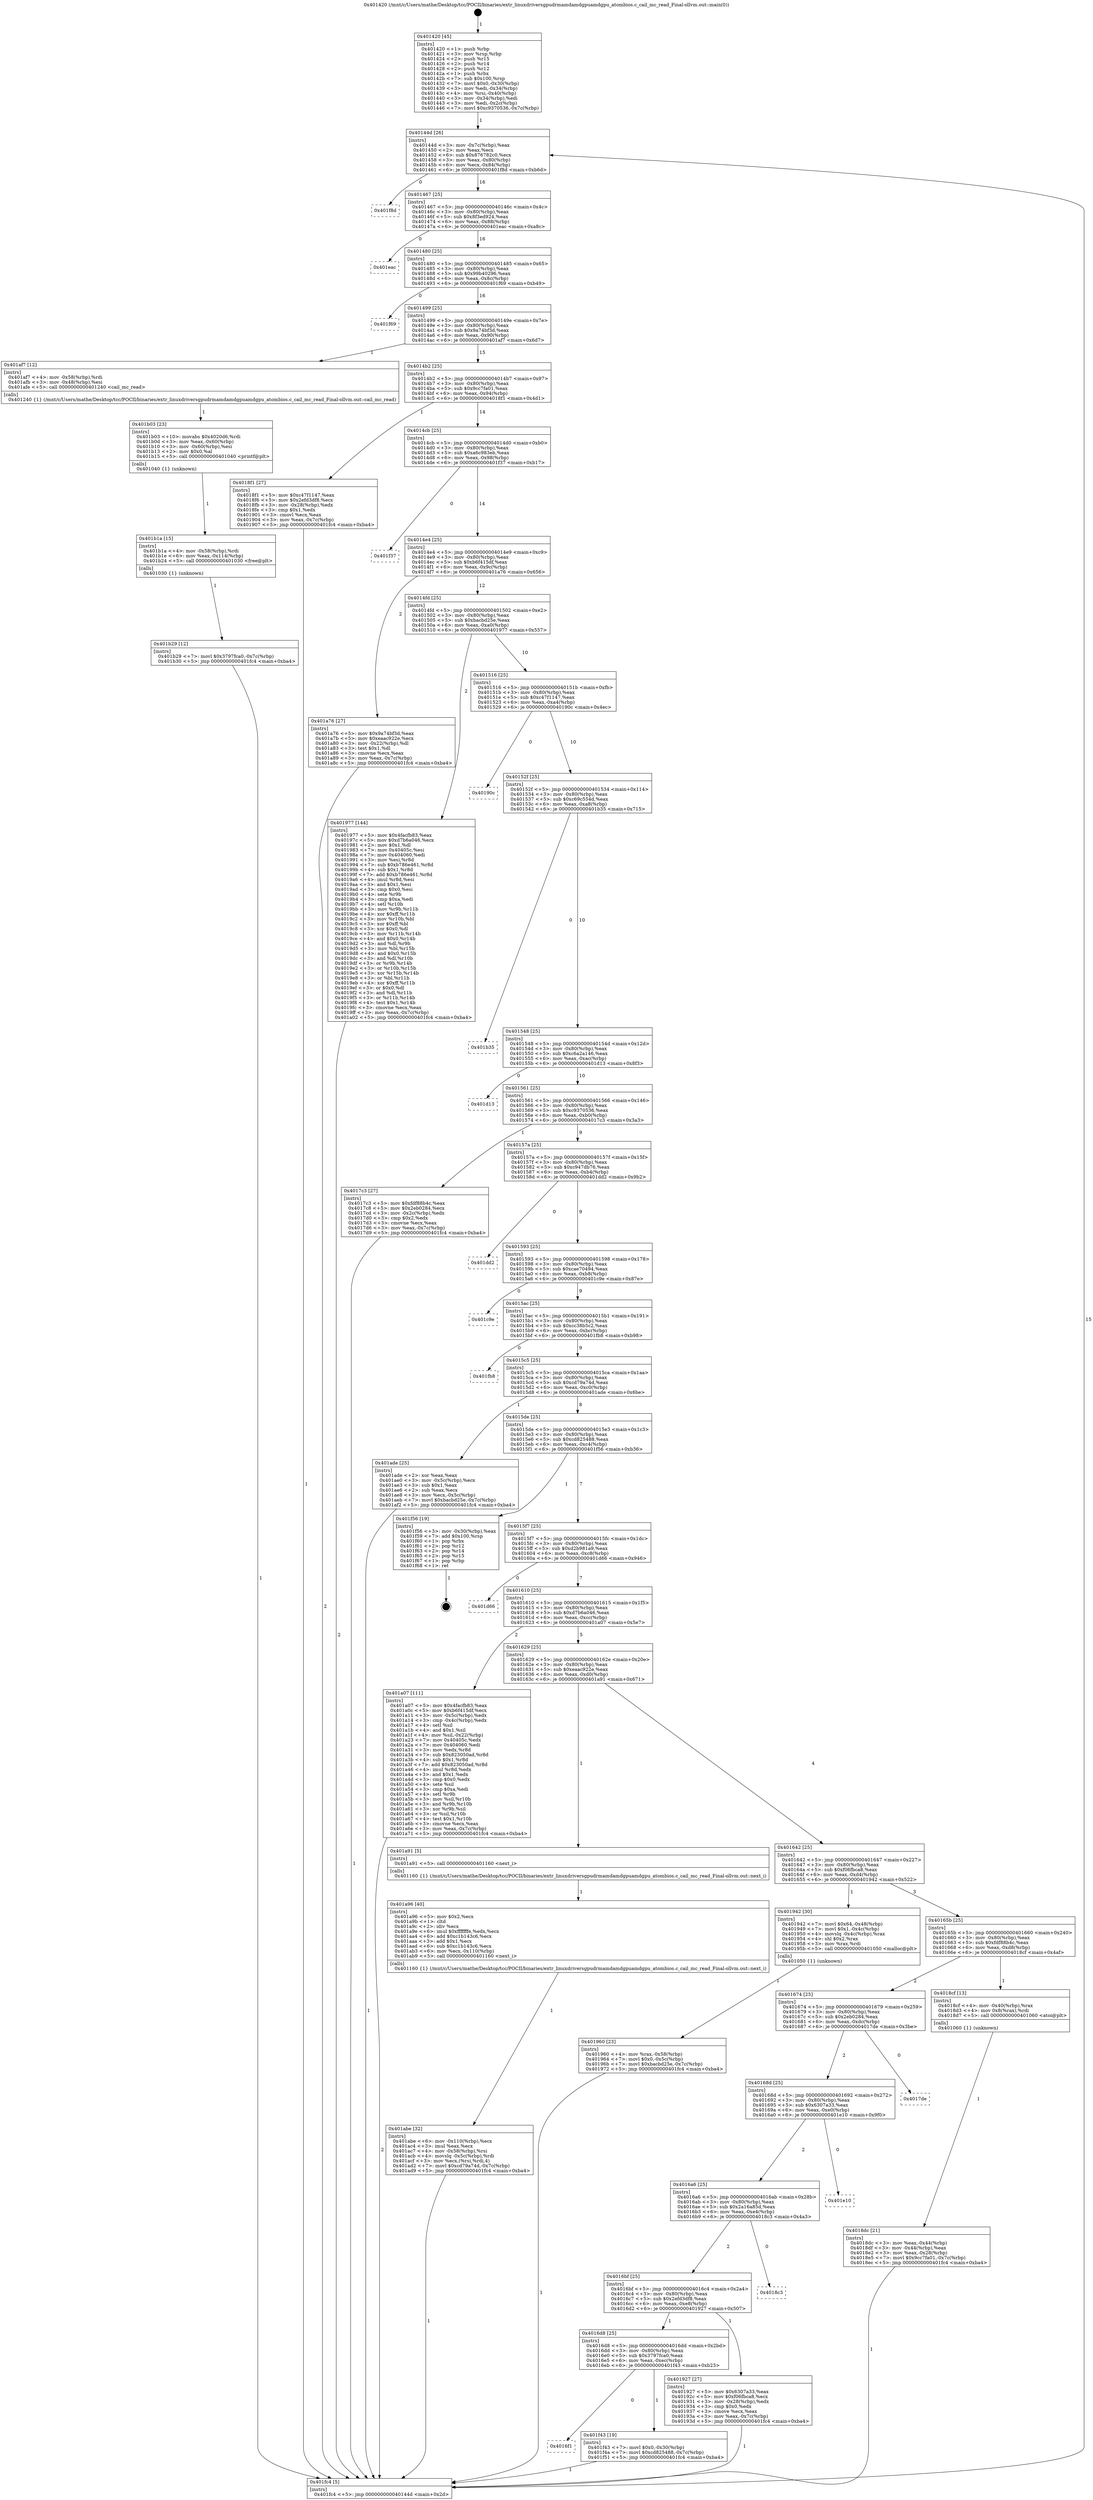 digraph "0x401420" {
  label = "0x401420 (/mnt/c/Users/mathe/Desktop/tcc/POCII/binaries/extr_linuxdriversgpudrmamdamdgpuamdgpu_atombios.c_cail_mc_read_Final-ollvm.out::main(0))"
  labelloc = "t"
  node[shape=record]

  Entry [label="",width=0.3,height=0.3,shape=circle,fillcolor=black,style=filled]
  "0x40144d" [label="{
     0x40144d [26]\l
     | [instrs]\l
     &nbsp;&nbsp;0x40144d \<+3\>: mov -0x7c(%rbp),%eax\l
     &nbsp;&nbsp;0x401450 \<+2\>: mov %eax,%ecx\l
     &nbsp;&nbsp;0x401452 \<+6\>: sub $0x876782c0,%ecx\l
     &nbsp;&nbsp;0x401458 \<+3\>: mov %eax,-0x80(%rbp)\l
     &nbsp;&nbsp;0x40145b \<+6\>: mov %ecx,-0x84(%rbp)\l
     &nbsp;&nbsp;0x401461 \<+6\>: je 0000000000401f8d \<main+0xb6d\>\l
  }"]
  "0x401f8d" [label="{
     0x401f8d\l
  }", style=dashed]
  "0x401467" [label="{
     0x401467 [25]\l
     | [instrs]\l
     &nbsp;&nbsp;0x401467 \<+5\>: jmp 000000000040146c \<main+0x4c\>\l
     &nbsp;&nbsp;0x40146c \<+3\>: mov -0x80(%rbp),%eax\l
     &nbsp;&nbsp;0x40146f \<+5\>: sub $0x8f3ed924,%eax\l
     &nbsp;&nbsp;0x401474 \<+6\>: mov %eax,-0x88(%rbp)\l
     &nbsp;&nbsp;0x40147a \<+6\>: je 0000000000401eac \<main+0xa8c\>\l
  }"]
  Exit [label="",width=0.3,height=0.3,shape=circle,fillcolor=black,style=filled,peripheries=2]
  "0x401eac" [label="{
     0x401eac\l
  }", style=dashed]
  "0x401480" [label="{
     0x401480 [25]\l
     | [instrs]\l
     &nbsp;&nbsp;0x401480 \<+5\>: jmp 0000000000401485 \<main+0x65\>\l
     &nbsp;&nbsp;0x401485 \<+3\>: mov -0x80(%rbp),%eax\l
     &nbsp;&nbsp;0x401488 \<+5\>: sub $0x99b40296,%eax\l
     &nbsp;&nbsp;0x40148d \<+6\>: mov %eax,-0x8c(%rbp)\l
     &nbsp;&nbsp;0x401493 \<+6\>: je 0000000000401f69 \<main+0xb49\>\l
  }"]
  "0x4016f1" [label="{
     0x4016f1\l
  }", style=dashed]
  "0x401f69" [label="{
     0x401f69\l
  }", style=dashed]
  "0x401499" [label="{
     0x401499 [25]\l
     | [instrs]\l
     &nbsp;&nbsp;0x401499 \<+5\>: jmp 000000000040149e \<main+0x7e\>\l
     &nbsp;&nbsp;0x40149e \<+3\>: mov -0x80(%rbp),%eax\l
     &nbsp;&nbsp;0x4014a1 \<+5\>: sub $0x9a74bf3d,%eax\l
     &nbsp;&nbsp;0x4014a6 \<+6\>: mov %eax,-0x90(%rbp)\l
     &nbsp;&nbsp;0x4014ac \<+6\>: je 0000000000401af7 \<main+0x6d7\>\l
  }"]
  "0x401f43" [label="{
     0x401f43 [19]\l
     | [instrs]\l
     &nbsp;&nbsp;0x401f43 \<+7\>: movl $0x0,-0x30(%rbp)\l
     &nbsp;&nbsp;0x401f4a \<+7\>: movl $0xcd825488,-0x7c(%rbp)\l
     &nbsp;&nbsp;0x401f51 \<+5\>: jmp 0000000000401fc4 \<main+0xba4\>\l
  }"]
  "0x401af7" [label="{
     0x401af7 [12]\l
     | [instrs]\l
     &nbsp;&nbsp;0x401af7 \<+4\>: mov -0x58(%rbp),%rdi\l
     &nbsp;&nbsp;0x401afb \<+3\>: mov -0x48(%rbp),%esi\l
     &nbsp;&nbsp;0x401afe \<+5\>: call 0000000000401240 \<cail_mc_read\>\l
     | [calls]\l
     &nbsp;&nbsp;0x401240 \{1\} (/mnt/c/Users/mathe/Desktop/tcc/POCII/binaries/extr_linuxdriversgpudrmamdamdgpuamdgpu_atombios.c_cail_mc_read_Final-ollvm.out::cail_mc_read)\l
  }"]
  "0x4014b2" [label="{
     0x4014b2 [25]\l
     | [instrs]\l
     &nbsp;&nbsp;0x4014b2 \<+5\>: jmp 00000000004014b7 \<main+0x97\>\l
     &nbsp;&nbsp;0x4014b7 \<+3\>: mov -0x80(%rbp),%eax\l
     &nbsp;&nbsp;0x4014ba \<+5\>: sub $0x9cc7fa01,%eax\l
     &nbsp;&nbsp;0x4014bf \<+6\>: mov %eax,-0x94(%rbp)\l
     &nbsp;&nbsp;0x4014c5 \<+6\>: je 00000000004018f1 \<main+0x4d1\>\l
  }"]
  "0x401b29" [label="{
     0x401b29 [12]\l
     | [instrs]\l
     &nbsp;&nbsp;0x401b29 \<+7\>: movl $0x3797fca0,-0x7c(%rbp)\l
     &nbsp;&nbsp;0x401b30 \<+5\>: jmp 0000000000401fc4 \<main+0xba4\>\l
  }"]
  "0x4018f1" [label="{
     0x4018f1 [27]\l
     | [instrs]\l
     &nbsp;&nbsp;0x4018f1 \<+5\>: mov $0xc47f1147,%eax\l
     &nbsp;&nbsp;0x4018f6 \<+5\>: mov $0x2efd3df8,%ecx\l
     &nbsp;&nbsp;0x4018fb \<+3\>: mov -0x28(%rbp),%edx\l
     &nbsp;&nbsp;0x4018fe \<+3\>: cmp $0x1,%edx\l
     &nbsp;&nbsp;0x401901 \<+3\>: cmovl %ecx,%eax\l
     &nbsp;&nbsp;0x401904 \<+3\>: mov %eax,-0x7c(%rbp)\l
     &nbsp;&nbsp;0x401907 \<+5\>: jmp 0000000000401fc4 \<main+0xba4\>\l
  }"]
  "0x4014cb" [label="{
     0x4014cb [25]\l
     | [instrs]\l
     &nbsp;&nbsp;0x4014cb \<+5\>: jmp 00000000004014d0 \<main+0xb0\>\l
     &nbsp;&nbsp;0x4014d0 \<+3\>: mov -0x80(%rbp),%eax\l
     &nbsp;&nbsp;0x4014d3 \<+5\>: sub $0xa6c983eb,%eax\l
     &nbsp;&nbsp;0x4014d8 \<+6\>: mov %eax,-0x98(%rbp)\l
     &nbsp;&nbsp;0x4014de \<+6\>: je 0000000000401f37 \<main+0xb17\>\l
  }"]
  "0x401b1a" [label="{
     0x401b1a [15]\l
     | [instrs]\l
     &nbsp;&nbsp;0x401b1a \<+4\>: mov -0x58(%rbp),%rdi\l
     &nbsp;&nbsp;0x401b1e \<+6\>: mov %eax,-0x114(%rbp)\l
     &nbsp;&nbsp;0x401b24 \<+5\>: call 0000000000401030 \<free@plt\>\l
     | [calls]\l
     &nbsp;&nbsp;0x401030 \{1\} (unknown)\l
  }"]
  "0x401f37" [label="{
     0x401f37\l
  }", style=dashed]
  "0x4014e4" [label="{
     0x4014e4 [25]\l
     | [instrs]\l
     &nbsp;&nbsp;0x4014e4 \<+5\>: jmp 00000000004014e9 \<main+0xc9\>\l
     &nbsp;&nbsp;0x4014e9 \<+3\>: mov -0x80(%rbp),%eax\l
     &nbsp;&nbsp;0x4014ec \<+5\>: sub $0xb6f415df,%eax\l
     &nbsp;&nbsp;0x4014f1 \<+6\>: mov %eax,-0x9c(%rbp)\l
     &nbsp;&nbsp;0x4014f7 \<+6\>: je 0000000000401a76 \<main+0x656\>\l
  }"]
  "0x401b03" [label="{
     0x401b03 [23]\l
     | [instrs]\l
     &nbsp;&nbsp;0x401b03 \<+10\>: movabs $0x4020d6,%rdi\l
     &nbsp;&nbsp;0x401b0d \<+3\>: mov %eax,-0x60(%rbp)\l
     &nbsp;&nbsp;0x401b10 \<+3\>: mov -0x60(%rbp),%esi\l
     &nbsp;&nbsp;0x401b13 \<+2\>: mov $0x0,%al\l
     &nbsp;&nbsp;0x401b15 \<+5\>: call 0000000000401040 \<printf@plt\>\l
     | [calls]\l
     &nbsp;&nbsp;0x401040 \{1\} (unknown)\l
  }"]
  "0x401a76" [label="{
     0x401a76 [27]\l
     | [instrs]\l
     &nbsp;&nbsp;0x401a76 \<+5\>: mov $0x9a74bf3d,%eax\l
     &nbsp;&nbsp;0x401a7b \<+5\>: mov $0xeaac922e,%ecx\l
     &nbsp;&nbsp;0x401a80 \<+3\>: mov -0x22(%rbp),%dl\l
     &nbsp;&nbsp;0x401a83 \<+3\>: test $0x1,%dl\l
     &nbsp;&nbsp;0x401a86 \<+3\>: cmovne %ecx,%eax\l
     &nbsp;&nbsp;0x401a89 \<+3\>: mov %eax,-0x7c(%rbp)\l
     &nbsp;&nbsp;0x401a8c \<+5\>: jmp 0000000000401fc4 \<main+0xba4\>\l
  }"]
  "0x4014fd" [label="{
     0x4014fd [25]\l
     | [instrs]\l
     &nbsp;&nbsp;0x4014fd \<+5\>: jmp 0000000000401502 \<main+0xe2\>\l
     &nbsp;&nbsp;0x401502 \<+3\>: mov -0x80(%rbp),%eax\l
     &nbsp;&nbsp;0x401505 \<+5\>: sub $0xbacbd25e,%eax\l
     &nbsp;&nbsp;0x40150a \<+6\>: mov %eax,-0xa0(%rbp)\l
     &nbsp;&nbsp;0x401510 \<+6\>: je 0000000000401977 \<main+0x557\>\l
  }"]
  "0x401abe" [label="{
     0x401abe [32]\l
     | [instrs]\l
     &nbsp;&nbsp;0x401abe \<+6\>: mov -0x110(%rbp),%ecx\l
     &nbsp;&nbsp;0x401ac4 \<+3\>: imul %eax,%ecx\l
     &nbsp;&nbsp;0x401ac7 \<+4\>: mov -0x58(%rbp),%rsi\l
     &nbsp;&nbsp;0x401acb \<+4\>: movslq -0x5c(%rbp),%rdi\l
     &nbsp;&nbsp;0x401acf \<+3\>: mov %ecx,(%rsi,%rdi,4)\l
     &nbsp;&nbsp;0x401ad2 \<+7\>: movl $0xcd79a74d,-0x7c(%rbp)\l
     &nbsp;&nbsp;0x401ad9 \<+5\>: jmp 0000000000401fc4 \<main+0xba4\>\l
  }"]
  "0x401977" [label="{
     0x401977 [144]\l
     | [instrs]\l
     &nbsp;&nbsp;0x401977 \<+5\>: mov $0x4facfb83,%eax\l
     &nbsp;&nbsp;0x40197c \<+5\>: mov $0xd7b6a046,%ecx\l
     &nbsp;&nbsp;0x401981 \<+2\>: mov $0x1,%dl\l
     &nbsp;&nbsp;0x401983 \<+7\>: mov 0x40405c,%esi\l
     &nbsp;&nbsp;0x40198a \<+7\>: mov 0x404060,%edi\l
     &nbsp;&nbsp;0x401991 \<+3\>: mov %esi,%r8d\l
     &nbsp;&nbsp;0x401994 \<+7\>: sub $0xb786e461,%r8d\l
     &nbsp;&nbsp;0x40199b \<+4\>: sub $0x1,%r8d\l
     &nbsp;&nbsp;0x40199f \<+7\>: add $0xb786e461,%r8d\l
     &nbsp;&nbsp;0x4019a6 \<+4\>: imul %r8d,%esi\l
     &nbsp;&nbsp;0x4019aa \<+3\>: and $0x1,%esi\l
     &nbsp;&nbsp;0x4019ad \<+3\>: cmp $0x0,%esi\l
     &nbsp;&nbsp;0x4019b0 \<+4\>: sete %r9b\l
     &nbsp;&nbsp;0x4019b4 \<+3\>: cmp $0xa,%edi\l
     &nbsp;&nbsp;0x4019b7 \<+4\>: setl %r10b\l
     &nbsp;&nbsp;0x4019bb \<+3\>: mov %r9b,%r11b\l
     &nbsp;&nbsp;0x4019be \<+4\>: xor $0xff,%r11b\l
     &nbsp;&nbsp;0x4019c2 \<+3\>: mov %r10b,%bl\l
     &nbsp;&nbsp;0x4019c5 \<+3\>: xor $0xff,%bl\l
     &nbsp;&nbsp;0x4019c8 \<+3\>: xor $0x0,%dl\l
     &nbsp;&nbsp;0x4019cb \<+3\>: mov %r11b,%r14b\l
     &nbsp;&nbsp;0x4019ce \<+4\>: and $0x0,%r14b\l
     &nbsp;&nbsp;0x4019d2 \<+3\>: and %dl,%r9b\l
     &nbsp;&nbsp;0x4019d5 \<+3\>: mov %bl,%r15b\l
     &nbsp;&nbsp;0x4019d8 \<+4\>: and $0x0,%r15b\l
     &nbsp;&nbsp;0x4019dc \<+3\>: and %dl,%r10b\l
     &nbsp;&nbsp;0x4019df \<+3\>: or %r9b,%r14b\l
     &nbsp;&nbsp;0x4019e2 \<+3\>: or %r10b,%r15b\l
     &nbsp;&nbsp;0x4019e5 \<+3\>: xor %r15b,%r14b\l
     &nbsp;&nbsp;0x4019e8 \<+3\>: or %bl,%r11b\l
     &nbsp;&nbsp;0x4019eb \<+4\>: xor $0xff,%r11b\l
     &nbsp;&nbsp;0x4019ef \<+3\>: or $0x0,%dl\l
     &nbsp;&nbsp;0x4019f2 \<+3\>: and %dl,%r11b\l
     &nbsp;&nbsp;0x4019f5 \<+3\>: or %r11b,%r14b\l
     &nbsp;&nbsp;0x4019f8 \<+4\>: test $0x1,%r14b\l
     &nbsp;&nbsp;0x4019fc \<+3\>: cmovne %ecx,%eax\l
     &nbsp;&nbsp;0x4019ff \<+3\>: mov %eax,-0x7c(%rbp)\l
     &nbsp;&nbsp;0x401a02 \<+5\>: jmp 0000000000401fc4 \<main+0xba4\>\l
  }"]
  "0x401516" [label="{
     0x401516 [25]\l
     | [instrs]\l
     &nbsp;&nbsp;0x401516 \<+5\>: jmp 000000000040151b \<main+0xfb\>\l
     &nbsp;&nbsp;0x40151b \<+3\>: mov -0x80(%rbp),%eax\l
     &nbsp;&nbsp;0x40151e \<+5\>: sub $0xc47f1147,%eax\l
     &nbsp;&nbsp;0x401523 \<+6\>: mov %eax,-0xa4(%rbp)\l
     &nbsp;&nbsp;0x401529 \<+6\>: je 000000000040190c \<main+0x4ec\>\l
  }"]
  "0x401a96" [label="{
     0x401a96 [40]\l
     | [instrs]\l
     &nbsp;&nbsp;0x401a96 \<+5\>: mov $0x2,%ecx\l
     &nbsp;&nbsp;0x401a9b \<+1\>: cltd\l
     &nbsp;&nbsp;0x401a9c \<+2\>: idiv %ecx\l
     &nbsp;&nbsp;0x401a9e \<+6\>: imul $0xfffffffe,%edx,%ecx\l
     &nbsp;&nbsp;0x401aa4 \<+6\>: add $0xc1b143c6,%ecx\l
     &nbsp;&nbsp;0x401aaa \<+3\>: add $0x1,%ecx\l
     &nbsp;&nbsp;0x401aad \<+6\>: sub $0xc1b143c6,%ecx\l
     &nbsp;&nbsp;0x401ab3 \<+6\>: mov %ecx,-0x110(%rbp)\l
     &nbsp;&nbsp;0x401ab9 \<+5\>: call 0000000000401160 \<next_i\>\l
     | [calls]\l
     &nbsp;&nbsp;0x401160 \{1\} (/mnt/c/Users/mathe/Desktop/tcc/POCII/binaries/extr_linuxdriversgpudrmamdamdgpuamdgpu_atombios.c_cail_mc_read_Final-ollvm.out::next_i)\l
  }"]
  "0x40190c" [label="{
     0x40190c\l
  }", style=dashed]
  "0x40152f" [label="{
     0x40152f [25]\l
     | [instrs]\l
     &nbsp;&nbsp;0x40152f \<+5\>: jmp 0000000000401534 \<main+0x114\>\l
     &nbsp;&nbsp;0x401534 \<+3\>: mov -0x80(%rbp),%eax\l
     &nbsp;&nbsp;0x401537 \<+5\>: sub $0xc69c554d,%eax\l
     &nbsp;&nbsp;0x40153c \<+6\>: mov %eax,-0xa8(%rbp)\l
     &nbsp;&nbsp;0x401542 \<+6\>: je 0000000000401b35 \<main+0x715\>\l
  }"]
  "0x401960" [label="{
     0x401960 [23]\l
     | [instrs]\l
     &nbsp;&nbsp;0x401960 \<+4\>: mov %rax,-0x58(%rbp)\l
     &nbsp;&nbsp;0x401964 \<+7\>: movl $0x0,-0x5c(%rbp)\l
     &nbsp;&nbsp;0x40196b \<+7\>: movl $0xbacbd25e,-0x7c(%rbp)\l
     &nbsp;&nbsp;0x401972 \<+5\>: jmp 0000000000401fc4 \<main+0xba4\>\l
  }"]
  "0x401b35" [label="{
     0x401b35\l
  }", style=dashed]
  "0x401548" [label="{
     0x401548 [25]\l
     | [instrs]\l
     &nbsp;&nbsp;0x401548 \<+5\>: jmp 000000000040154d \<main+0x12d\>\l
     &nbsp;&nbsp;0x40154d \<+3\>: mov -0x80(%rbp),%eax\l
     &nbsp;&nbsp;0x401550 \<+5\>: sub $0xc6a2a146,%eax\l
     &nbsp;&nbsp;0x401555 \<+6\>: mov %eax,-0xac(%rbp)\l
     &nbsp;&nbsp;0x40155b \<+6\>: je 0000000000401d13 \<main+0x8f3\>\l
  }"]
  "0x4016d8" [label="{
     0x4016d8 [25]\l
     | [instrs]\l
     &nbsp;&nbsp;0x4016d8 \<+5\>: jmp 00000000004016dd \<main+0x2bd\>\l
     &nbsp;&nbsp;0x4016dd \<+3\>: mov -0x80(%rbp),%eax\l
     &nbsp;&nbsp;0x4016e0 \<+5\>: sub $0x3797fca0,%eax\l
     &nbsp;&nbsp;0x4016e5 \<+6\>: mov %eax,-0xec(%rbp)\l
     &nbsp;&nbsp;0x4016eb \<+6\>: je 0000000000401f43 \<main+0xb23\>\l
  }"]
  "0x401d13" [label="{
     0x401d13\l
  }", style=dashed]
  "0x401561" [label="{
     0x401561 [25]\l
     | [instrs]\l
     &nbsp;&nbsp;0x401561 \<+5\>: jmp 0000000000401566 \<main+0x146\>\l
     &nbsp;&nbsp;0x401566 \<+3\>: mov -0x80(%rbp),%eax\l
     &nbsp;&nbsp;0x401569 \<+5\>: sub $0xc9370536,%eax\l
     &nbsp;&nbsp;0x40156e \<+6\>: mov %eax,-0xb0(%rbp)\l
     &nbsp;&nbsp;0x401574 \<+6\>: je 00000000004017c3 \<main+0x3a3\>\l
  }"]
  "0x401927" [label="{
     0x401927 [27]\l
     | [instrs]\l
     &nbsp;&nbsp;0x401927 \<+5\>: mov $0x6307a33,%eax\l
     &nbsp;&nbsp;0x40192c \<+5\>: mov $0xf06fbca8,%ecx\l
     &nbsp;&nbsp;0x401931 \<+3\>: mov -0x28(%rbp),%edx\l
     &nbsp;&nbsp;0x401934 \<+3\>: cmp $0x0,%edx\l
     &nbsp;&nbsp;0x401937 \<+3\>: cmove %ecx,%eax\l
     &nbsp;&nbsp;0x40193a \<+3\>: mov %eax,-0x7c(%rbp)\l
     &nbsp;&nbsp;0x40193d \<+5\>: jmp 0000000000401fc4 \<main+0xba4\>\l
  }"]
  "0x4017c3" [label="{
     0x4017c3 [27]\l
     | [instrs]\l
     &nbsp;&nbsp;0x4017c3 \<+5\>: mov $0xfdf88b4c,%eax\l
     &nbsp;&nbsp;0x4017c8 \<+5\>: mov $0x2eb0284,%ecx\l
     &nbsp;&nbsp;0x4017cd \<+3\>: mov -0x2c(%rbp),%edx\l
     &nbsp;&nbsp;0x4017d0 \<+3\>: cmp $0x2,%edx\l
     &nbsp;&nbsp;0x4017d3 \<+3\>: cmovne %ecx,%eax\l
     &nbsp;&nbsp;0x4017d6 \<+3\>: mov %eax,-0x7c(%rbp)\l
     &nbsp;&nbsp;0x4017d9 \<+5\>: jmp 0000000000401fc4 \<main+0xba4\>\l
  }"]
  "0x40157a" [label="{
     0x40157a [25]\l
     | [instrs]\l
     &nbsp;&nbsp;0x40157a \<+5\>: jmp 000000000040157f \<main+0x15f\>\l
     &nbsp;&nbsp;0x40157f \<+3\>: mov -0x80(%rbp),%eax\l
     &nbsp;&nbsp;0x401582 \<+5\>: sub $0xc947db76,%eax\l
     &nbsp;&nbsp;0x401587 \<+6\>: mov %eax,-0xb4(%rbp)\l
     &nbsp;&nbsp;0x40158d \<+6\>: je 0000000000401dd2 \<main+0x9b2\>\l
  }"]
  "0x401fc4" [label="{
     0x401fc4 [5]\l
     | [instrs]\l
     &nbsp;&nbsp;0x401fc4 \<+5\>: jmp 000000000040144d \<main+0x2d\>\l
  }"]
  "0x401420" [label="{
     0x401420 [45]\l
     | [instrs]\l
     &nbsp;&nbsp;0x401420 \<+1\>: push %rbp\l
     &nbsp;&nbsp;0x401421 \<+3\>: mov %rsp,%rbp\l
     &nbsp;&nbsp;0x401424 \<+2\>: push %r15\l
     &nbsp;&nbsp;0x401426 \<+2\>: push %r14\l
     &nbsp;&nbsp;0x401428 \<+2\>: push %r12\l
     &nbsp;&nbsp;0x40142a \<+1\>: push %rbx\l
     &nbsp;&nbsp;0x40142b \<+7\>: sub $0x100,%rsp\l
     &nbsp;&nbsp;0x401432 \<+7\>: movl $0x0,-0x30(%rbp)\l
     &nbsp;&nbsp;0x401439 \<+3\>: mov %edi,-0x34(%rbp)\l
     &nbsp;&nbsp;0x40143c \<+4\>: mov %rsi,-0x40(%rbp)\l
     &nbsp;&nbsp;0x401440 \<+3\>: mov -0x34(%rbp),%edi\l
     &nbsp;&nbsp;0x401443 \<+3\>: mov %edi,-0x2c(%rbp)\l
     &nbsp;&nbsp;0x401446 \<+7\>: movl $0xc9370536,-0x7c(%rbp)\l
  }"]
  "0x4016bf" [label="{
     0x4016bf [25]\l
     | [instrs]\l
     &nbsp;&nbsp;0x4016bf \<+5\>: jmp 00000000004016c4 \<main+0x2a4\>\l
     &nbsp;&nbsp;0x4016c4 \<+3\>: mov -0x80(%rbp),%eax\l
     &nbsp;&nbsp;0x4016c7 \<+5\>: sub $0x2efd3df8,%eax\l
     &nbsp;&nbsp;0x4016cc \<+6\>: mov %eax,-0xe8(%rbp)\l
     &nbsp;&nbsp;0x4016d2 \<+6\>: je 0000000000401927 \<main+0x507\>\l
  }"]
  "0x401dd2" [label="{
     0x401dd2\l
  }", style=dashed]
  "0x401593" [label="{
     0x401593 [25]\l
     | [instrs]\l
     &nbsp;&nbsp;0x401593 \<+5\>: jmp 0000000000401598 \<main+0x178\>\l
     &nbsp;&nbsp;0x401598 \<+3\>: mov -0x80(%rbp),%eax\l
     &nbsp;&nbsp;0x40159b \<+5\>: sub $0xcae70494,%eax\l
     &nbsp;&nbsp;0x4015a0 \<+6\>: mov %eax,-0xb8(%rbp)\l
     &nbsp;&nbsp;0x4015a6 \<+6\>: je 0000000000401c9e \<main+0x87e\>\l
  }"]
  "0x4018c3" [label="{
     0x4018c3\l
  }", style=dashed]
  "0x401c9e" [label="{
     0x401c9e\l
  }", style=dashed]
  "0x4015ac" [label="{
     0x4015ac [25]\l
     | [instrs]\l
     &nbsp;&nbsp;0x4015ac \<+5\>: jmp 00000000004015b1 \<main+0x191\>\l
     &nbsp;&nbsp;0x4015b1 \<+3\>: mov -0x80(%rbp),%eax\l
     &nbsp;&nbsp;0x4015b4 \<+5\>: sub $0xcc38b5c2,%eax\l
     &nbsp;&nbsp;0x4015b9 \<+6\>: mov %eax,-0xbc(%rbp)\l
     &nbsp;&nbsp;0x4015bf \<+6\>: je 0000000000401fb8 \<main+0xb98\>\l
  }"]
  "0x4016a6" [label="{
     0x4016a6 [25]\l
     | [instrs]\l
     &nbsp;&nbsp;0x4016a6 \<+5\>: jmp 00000000004016ab \<main+0x28b\>\l
     &nbsp;&nbsp;0x4016ab \<+3\>: mov -0x80(%rbp),%eax\l
     &nbsp;&nbsp;0x4016ae \<+5\>: sub $0x2a16a85d,%eax\l
     &nbsp;&nbsp;0x4016b3 \<+6\>: mov %eax,-0xe4(%rbp)\l
     &nbsp;&nbsp;0x4016b9 \<+6\>: je 00000000004018c3 \<main+0x4a3\>\l
  }"]
  "0x401fb8" [label="{
     0x401fb8\l
  }", style=dashed]
  "0x4015c5" [label="{
     0x4015c5 [25]\l
     | [instrs]\l
     &nbsp;&nbsp;0x4015c5 \<+5\>: jmp 00000000004015ca \<main+0x1aa\>\l
     &nbsp;&nbsp;0x4015ca \<+3\>: mov -0x80(%rbp),%eax\l
     &nbsp;&nbsp;0x4015cd \<+5\>: sub $0xcd79a74d,%eax\l
     &nbsp;&nbsp;0x4015d2 \<+6\>: mov %eax,-0xc0(%rbp)\l
     &nbsp;&nbsp;0x4015d8 \<+6\>: je 0000000000401ade \<main+0x6be\>\l
  }"]
  "0x401e10" [label="{
     0x401e10\l
  }", style=dashed]
  "0x401ade" [label="{
     0x401ade [25]\l
     | [instrs]\l
     &nbsp;&nbsp;0x401ade \<+2\>: xor %eax,%eax\l
     &nbsp;&nbsp;0x401ae0 \<+3\>: mov -0x5c(%rbp),%ecx\l
     &nbsp;&nbsp;0x401ae3 \<+3\>: sub $0x1,%eax\l
     &nbsp;&nbsp;0x401ae6 \<+2\>: sub %eax,%ecx\l
     &nbsp;&nbsp;0x401ae8 \<+3\>: mov %ecx,-0x5c(%rbp)\l
     &nbsp;&nbsp;0x401aeb \<+7\>: movl $0xbacbd25e,-0x7c(%rbp)\l
     &nbsp;&nbsp;0x401af2 \<+5\>: jmp 0000000000401fc4 \<main+0xba4\>\l
  }"]
  "0x4015de" [label="{
     0x4015de [25]\l
     | [instrs]\l
     &nbsp;&nbsp;0x4015de \<+5\>: jmp 00000000004015e3 \<main+0x1c3\>\l
     &nbsp;&nbsp;0x4015e3 \<+3\>: mov -0x80(%rbp),%eax\l
     &nbsp;&nbsp;0x4015e6 \<+5\>: sub $0xcd825488,%eax\l
     &nbsp;&nbsp;0x4015eb \<+6\>: mov %eax,-0xc4(%rbp)\l
     &nbsp;&nbsp;0x4015f1 \<+6\>: je 0000000000401f56 \<main+0xb36\>\l
  }"]
  "0x40168d" [label="{
     0x40168d [25]\l
     | [instrs]\l
     &nbsp;&nbsp;0x40168d \<+5\>: jmp 0000000000401692 \<main+0x272\>\l
     &nbsp;&nbsp;0x401692 \<+3\>: mov -0x80(%rbp),%eax\l
     &nbsp;&nbsp;0x401695 \<+5\>: sub $0x6307a33,%eax\l
     &nbsp;&nbsp;0x40169a \<+6\>: mov %eax,-0xe0(%rbp)\l
     &nbsp;&nbsp;0x4016a0 \<+6\>: je 0000000000401e10 \<main+0x9f0\>\l
  }"]
  "0x401f56" [label="{
     0x401f56 [19]\l
     | [instrs]\l
     &nbsp;&nbsp;0x401f56 \<+3\>: mov -0x30(%rbp),%eax\l
     &nbsp;&nbsp;0x401f59 \<+7\>: add $0x100,%rsp\l
     &nbsp;&nbsp;0x401f60 \<+1\>: pop %rbx\l
     &nbsp;&nbsp;0x401f61 \<+2\>: pop %r12\l
     &nbsp;&nbsp;0x401f63 \<+2\>: pop %r14\l
     &nbsp;&nbsp;0x401f65 \<+2\>: pop %r15\l
     &nbsp;&nbsp;0x401f67 \<+1\>: pop %rbp\l
     &nbsp;&nbsp;0x401f68 \<+1\>: ret\l
  }"]
  "0x4015f7" [label="{
     0x4015f7 [25]\l
     | [instrs]\l
     &nbsp;&nbsp;0x4015f7 \<+5\>: jmp 00000000004015fc \<main+0x1dc\>\l
     &nbsp;&nbsp;0x4015fc \<+3\>: mov -0x80(%rbp),%eax\l
     &nbsp;&nbsp;0x4015ff \<+5\>: sub $0xd2b981a9,%eax\l
     &nbsp;&nbsp;0x401604 \<+6\>: mov %eax,-0xc8(%rbp)\l
     &nbsp;&nbsp;0x40160a \<+6\>: je 0000000000401d66 \<main+0x946\>\l
  }"]
  "0x4017de" [label="{
     0x4017de\l
  }", style=dashed]
  "0x401d66" [label="{
     0x401d66\l
  }", style=dashed]
  "0x401610" [label="{
     0x401610 [25]\l
     | [instrs]\l
     &nbsp;&nbsp;0x401610 \<+5\>: jmp 0000000000401615 \<main+0x1f5\>\l
     &nbsp;&nbsp;0x401615 \<+3\>: mov -0x80(%rbp),%eax\l
     &nbsp;&nbsp;0x401618 \<+5\>: sub $0xd7b6a046,%eax\l
     &nbsp;&nbsp;0x40161d \<+6\>: mov %eax,-0xcc(%rbp)\l
     &nbsp;&nbsp;0x401623 \<+6\>: je 0000000000401a07 \<main+0x5e7\>\l
  }"]
  "0x4018dc" [label="{
     0x4018dc [21]\l
     | [instrs]\l
     &nbsp;&nbsp;0x4018dc \<+3\>: mov %eax,-0x44(%rbp)\l
     &nbsp;&nbsp;0x4018df \<+3\>: mov -0x44(%rbp),%eax\l
     &nbsp;&nbsp;0x4018e2 \<+3\>: mov %eax,-0x28(%rbp)\l
     &nbsp;&nbsp;0x4018e5 \<+7\>: movl $0x9cc7fa01,-0x7c(%rbp)\l
     &nbsp;&nbsp;0x4018ec \<+5\>: jmp 0000000000401fc4 \<main+0xba4\>\l
  }"]
  "0x401a07" [label="{
     0x401a07 [111]\l
     | [instrs]\l
     &nbsp;&nbsp;0x401a07 \<+5\>: mov $0x4facfb83,%eax\l
     &nbsp;&nbsp;0x401a0c \<+5\>: mov $0xb6f415df,%ecx\l
     &nbsp;&nbsp;0x401a11 \<+3\>: mov -0x5c(%rbp),%edx\l
     &nbsp;&nbsp;0x401a14 \<+3\>: cmp -0x4c(%rbp),%edx\l
     &nbsp;&nbsp;0x401a17 \<+4\>: setl %sil\l
     &nbsp;&nbsp;0x401a1b \<+4\>: and $0x1,%sil\l
     &nbsp;&nbsp;0x401a1f \<+4\>: mov %sil,-0x22(%rbp)\l
     &nbsp;&nbsp;0x401a23 \<+7\>: mov 0x40405c,%edx\l
     &nbsp;&nbsp;0x401a2a \<+7\>: mov 0x404060,%edi\l
     &nbsp;&nbsp;0x401a31 \<+3\>: mov %edx,%r8d\l
     &nbsp;&nbsp;0x401a34 \<+7\>: sub $0x823050ad,%r8d\l
     &nbsp;&nbsp;0x401a3b \<+4\>: sub $0x1,%r8d\l
     &nbsp;&nbsp;0x401a3f \<+7\>: add $0x823050ad,%r8d\l
     &nbsp;&nbsp;0x401a46 \<+4\>: imul %r8d,%edx\l
     &nbsp;&nbsp;0x401a4a \<+3\>: and $0x1,%edx\l
     &nbsp;&nbsp;0x401a4d \<+3\>: cmp $0x0,%edx\l
     &nbsp;&nbsp;0x401a50 \<+4\>: sete %sil\l
     &nbsp;&nbsp;0x401a54 \<+3\>: cmp $0xa,%edi\l
     &nbsp;&nbsp;0x401a57 \<+4\>: setl %r9b\l
     &nbsp;&nbsp;0x401a5b \<+3\>: mov %sil,%r10b\l
     &nbsp;&nbsp;0x401a5e \<+3\>: and %r9b,%r10b\l
     &nbsp;&nbsp;0x401a61 \<+3\>: xor %r9b,%sil\l
     &nbsp;&nbsp;0x401a64 \<+3\>: or %sil,%r10b\l
     &nbsp;&nbsp;0x401a67 \<+4\>: test $0x1,%r10b\l
     &nbsp;&nbsp;0x401a6b \<+3\>: cmovne %ecx,%eax\l
     &nbsp;&nbsp;0x401a6e \<+3\>: mov %eax,-0x7c(%rbp)\l
     &nbsp;&nbsp;0x401a71 \<+5\>: jmp 0000000000401fc4 \<main+0xba4\>\l
  }"]
  "0x401629" [label="{
     0x401629 [25]\l
     | [instrs]\l
     &nbsp;&nbsp;0x401629 \<+5\>: jmp 000000000040162e \<main+0x20e\>\l
     &nbsp;&nbsp;0x40162e \<+3\>: mov -0x80(%rbp),%eax\l
     &nbsp;&nbsp;0x401631 \<+5\>: sub $0xeaac922e,%eax\l
     &nbsp;&nbsp;0x401636 \<+6\>: mov %eax,-0xd0(%rbp)\l
     &nbsp;&nbsp;0x40163c \<+6\>: je 0000000000401a91 \<main+0x671\>\l
  }"]
  "0x401674" [label="{
     0x401674 [25]\l
     | [instrs]\l
     &nbsp;&nbsp;0x401674 \<+5\>: jmp 0000000000401679 \<main+0x259\>\l
     &nbsp;&nbsp;0x401679 \<+3\>: mov -0x80(%rbp),%eax\l
     &nbsp;&nbsp;0x40167c \<+5\>: sub $0x2eb0284,%eax\l
     &nbsp;&nbsp;0x401681 \<+6\>: mov %eax,-0xdc(%rbp)\l
     &nbsp;&nbsp;0x401687 \<+6\>: je 00000000004017de \<main+0x3be\>\l
  }"]
  "0x401a91" [label="{
     0x401a91 [5]\l
     | [instrs]\l
     &nbsp;&nbsp;0x401a91 \<+5\>: call 0000000000401160 \<next_i\>\l
     | [calls]\l
     &nbsp;&nbsp;0x401160 \{1\} (/mnt/c/Users/mathe/Desktop/tcc/POCII/binaries/extr_linuxdriversgpudrmamdamdgpuamdgpu_atombios.c_cail_mc_read_Final-ollvm.out::next_i)\l
  }"]
  "0x401642" [label="{
     0x401642 [25]\l
     | [instrs]\l
     &nbsp;&nbsp;0x401642 \<+5\>: jmp 0000000000401647 \<main+0x227\>\l
     &nbsp;&nbsp;0x401647 \<+3\>: mov -0x80(%rbp),%eax\l
     &nbsp;&nbsp;0x40164a \<+5\>: sub $0xf06fbca8,%eax\l
     &nbsp;&nbsp;0x40164f \<+6\>: mov %eax,-0xd4(%rbp)\l
     &nbsp;&nbsp;0x401655 \<+6\>: je 0000000000401942 \<main+0x522\>\l
  }"]
  "0x4018cf" [label="{
     0x4018cf [13]\l
     | [instrs]\l
     &nbsp;&nbsp;0x4018cf \<+4\>: mov -0x40(%rbp),%rax\l
     &nbsp;&nbsp;0x4018d3 \<+4\>: mov 0x8(%rax),%rdi\l
     &nbsp;&nbsp;0x4018d7 \<+5\>: call 0000000000401060 \<atoi@plt\>\l
     | [calls]\l
     &nbsp;&nbsp;0x401060 \{1\} (unknown)\l
  }"]
  "0x401942" [label="{
     0x401942 [30]\l
     | [instrs]\l
     &nbsp;&nbsp;0x401942 \<+7\>: movl $0x64,-0x48(%rbp)\l
     &nbsp;&nbsp;0x401949 \<+7\>: movl $0x1,-0x4c(%rbp)\l
     &nbsp;&nbsp;0x401950 \<+4\>: movslq -0x4c(%rbp),%rax\l
     &nbsp;&nbsp;0x401954 \<+4\>: shl $0x2,%rax\l
     &nbsp;&nbsp;0x401958 \<+3\>: mov %rax,%rdi\l
     &nbsp;&nbsp;0x40195b \<+5\>: call 0000000000401050 \<malloc@plt\>\l
     | [calls]\l
     &nbsp;&nbsp;0x401050 \{1\} (unknown)\l
  }"]
  "0x40165b" [label="{
     0x40165b [25]\l
     | [instrs]\l
     &nbsp;&nbsp;0x40165b \<+5\>: jmp 0000000000401660 \<main+0x240\>\l
     &nbsp;&nbsp;0x401660 \<+3\>: mov -0x80(%rbp),%eax\l
     &nbsp;&nbsp;0x401663 \<+5\>: sub $0xfdf88b4c,%eax\l
     &nbsp;&nbsp;0x401668 \<+6\>: mov %eax,-0xd8(%rbp)\l
     &nbsp;&nbsp;0x40166e \<+6\>: je 00000000004018cf \<main+0x4af\>\l
  }"]
  Entry -> "0x401420" [label=" 1"]
  "0x40144d" -> "0x401f8d" [label=" 0"]
  "0x40144d" -> "0x401467" [label=" 16"]
  "0x401f56" -> Exit [label=" 1"]
  "0x401467" -> "0x401eac" [label=" 0"]
  "0x401467" -> "0x401480" [label=" 16"]
  "0x401f43" -> "0x401fc4" [label=" 1"]
  "0x401480" -> "0x401f69" [label=" 0"]
  "0x401480" -> "0x401499" [label=" 16"]
  "0x4016d8" -> "0x4016f1" [label=" 0"]
  "0x401499" -> "0x401af7" [label=" 1"]
  "0x401499" -> "0x4014b2" [label=" 15"]
  "0x4016d8" -> "0x401f43" [label=" 1"]
  "0x4014b2" -> "0x4018f1" [label=" 1"]
  "0x4014b2" -> "0x4014cb" [label=" 14"]
  "0x401b29" -> "0x401fc4" [label=" 1"]
  "0x4014cb" -> "0x401f37" [label=" 0"]
  "0x4014cb" -> "0x4014e4" [label=" 14"]
  "0x401b1a" -> "0x401b29" [label=" 1"]
  "0x4014e4" -> "0x401a76" [label=" 2"]
  "0x4014e4" -> "0x4014fd" [label=" 12"]
  "0x401b03" -> "0x401b1a" [label=" 1"]
  "0x4014fd" -> "0x401977" [label=" 2"]
  "0x4014fd" -> "0x401516" [label=" 10"]
  "0x401af7" -> "0x401b03" [label=" 1"]
  "0x401516" -> "0x40190c" [label=" 0"]
  "0x401516" -> "0x40152f" [label=" 10"]
  "0x401ade" -> "0x401fc4" [label=" 1"]
  "0x40152f" -> "0x401b35" [label=" 0"]
  "0x40152f" -> "0x401548" [label=" 10"]
  "0x401abe" -> "0x401fc4" [label=" 1"]
  "0x401548" -> "0x401d13" [label=" 0"]
  "0x401548" -> "0x401561" [label=" 10"]
  "0x401a96" -> "0x401abe" [label=" 1"]
  "0x401561" -> "0x4017c3" [label=" 1"]
  "0x401561" -> "0x40157a" [label=" 9"]
  "0x4017c3" -> "0x401fc4" [label=" 1"]
  "0x401420" -> "0x40144d" [label=" 1"]
  "0x401fc4" -> "0x40144d" [label=" 15"]
  "0x401a91" -> "0x401a96" [label=" 1"]
  "0x40157a" -> "0x401dd2" [label=" 0"]
  "0x40157a" -> "0x401593" [label=" 9"]
  "0x401a07" -> "0x401fc4" [label=" 2"]
  "0x401593" -> "0x401c9e" [label=" 0"]
  "0x401593" -> "0x4015ac" [label=" 9"]
  "0x401977" -> "0x401fc4" [label=" 2"]
  "0x4015ac" -> "0x401fb8" [label=" 0"]
  "0x4015ac" -> "0x4015c5" [label=" 9"]
  "0x401942" -> "0x401960" [label=" 1"]
  "0x4015c5" -> "0x401ade" [label=" 1"]
  "0x4015c5" -> "0x4015de" [label=" 8"]
  "0x401927" -> "0x401fc4" [label=" 1"]
  "0x4015de" -> "0x401f56" [label=" 1"]
  "0x4015de" -> "0x4015f7" [label=" 7"]
  "0x4016bf" -> "0x401927" [label=" 1"]
  "0x4015f7" -> "0x401d66" [label=" 0"]
  "0x4015f7" -> "0x401610" [label=" 7"]
  "0x401a76" -> "0x401fc4" [label=" 2"]
  "0x401610" -> "0x401a07" [label=" 2"]
  "0x401610" -> "0x401629" [label=" 5"]
  "0x4016a6" -> "0x4018c3" [label=" 0"]
  "0x401629" -> "0x401a91" [label=" 1"]
  "0x401629" -> "0x401642" [label=" 4"]
  "0x401960" -> "0x401fc4" [label=" 1"]
  "0x401642" -> "0x401942" [label=" 1"]
  "0x401642" -> "0x40165b" [label=" 3"]
  "0x40168d" -> "0x4016a6" [label=" 2"]
  "0x40165b" -> "0x4018cf" [label=" 1"]
  "0x40165b" -> "0x401674" [label=" 2"]
  "0x4018cf" -> "0x4018dc" [label=" 1"]
  "0x4018dc" -> "0x401fc4" [label=" 1"]
  "0x4018f1" -> "0x401fc4" [label=" 1"]
  "0x4016a6" -> "0x4016bf" [label=" 2"]
  "0x401674" -> "0x4017de" [label=" 0"]
  "0x401674" -> "0x40168d" [label=" 2"]
  "0x4016bf" -> "0x4016d8" [label=" 1"]
  "0x40168d" -> "0x401e10" [label=" 0"]
}
